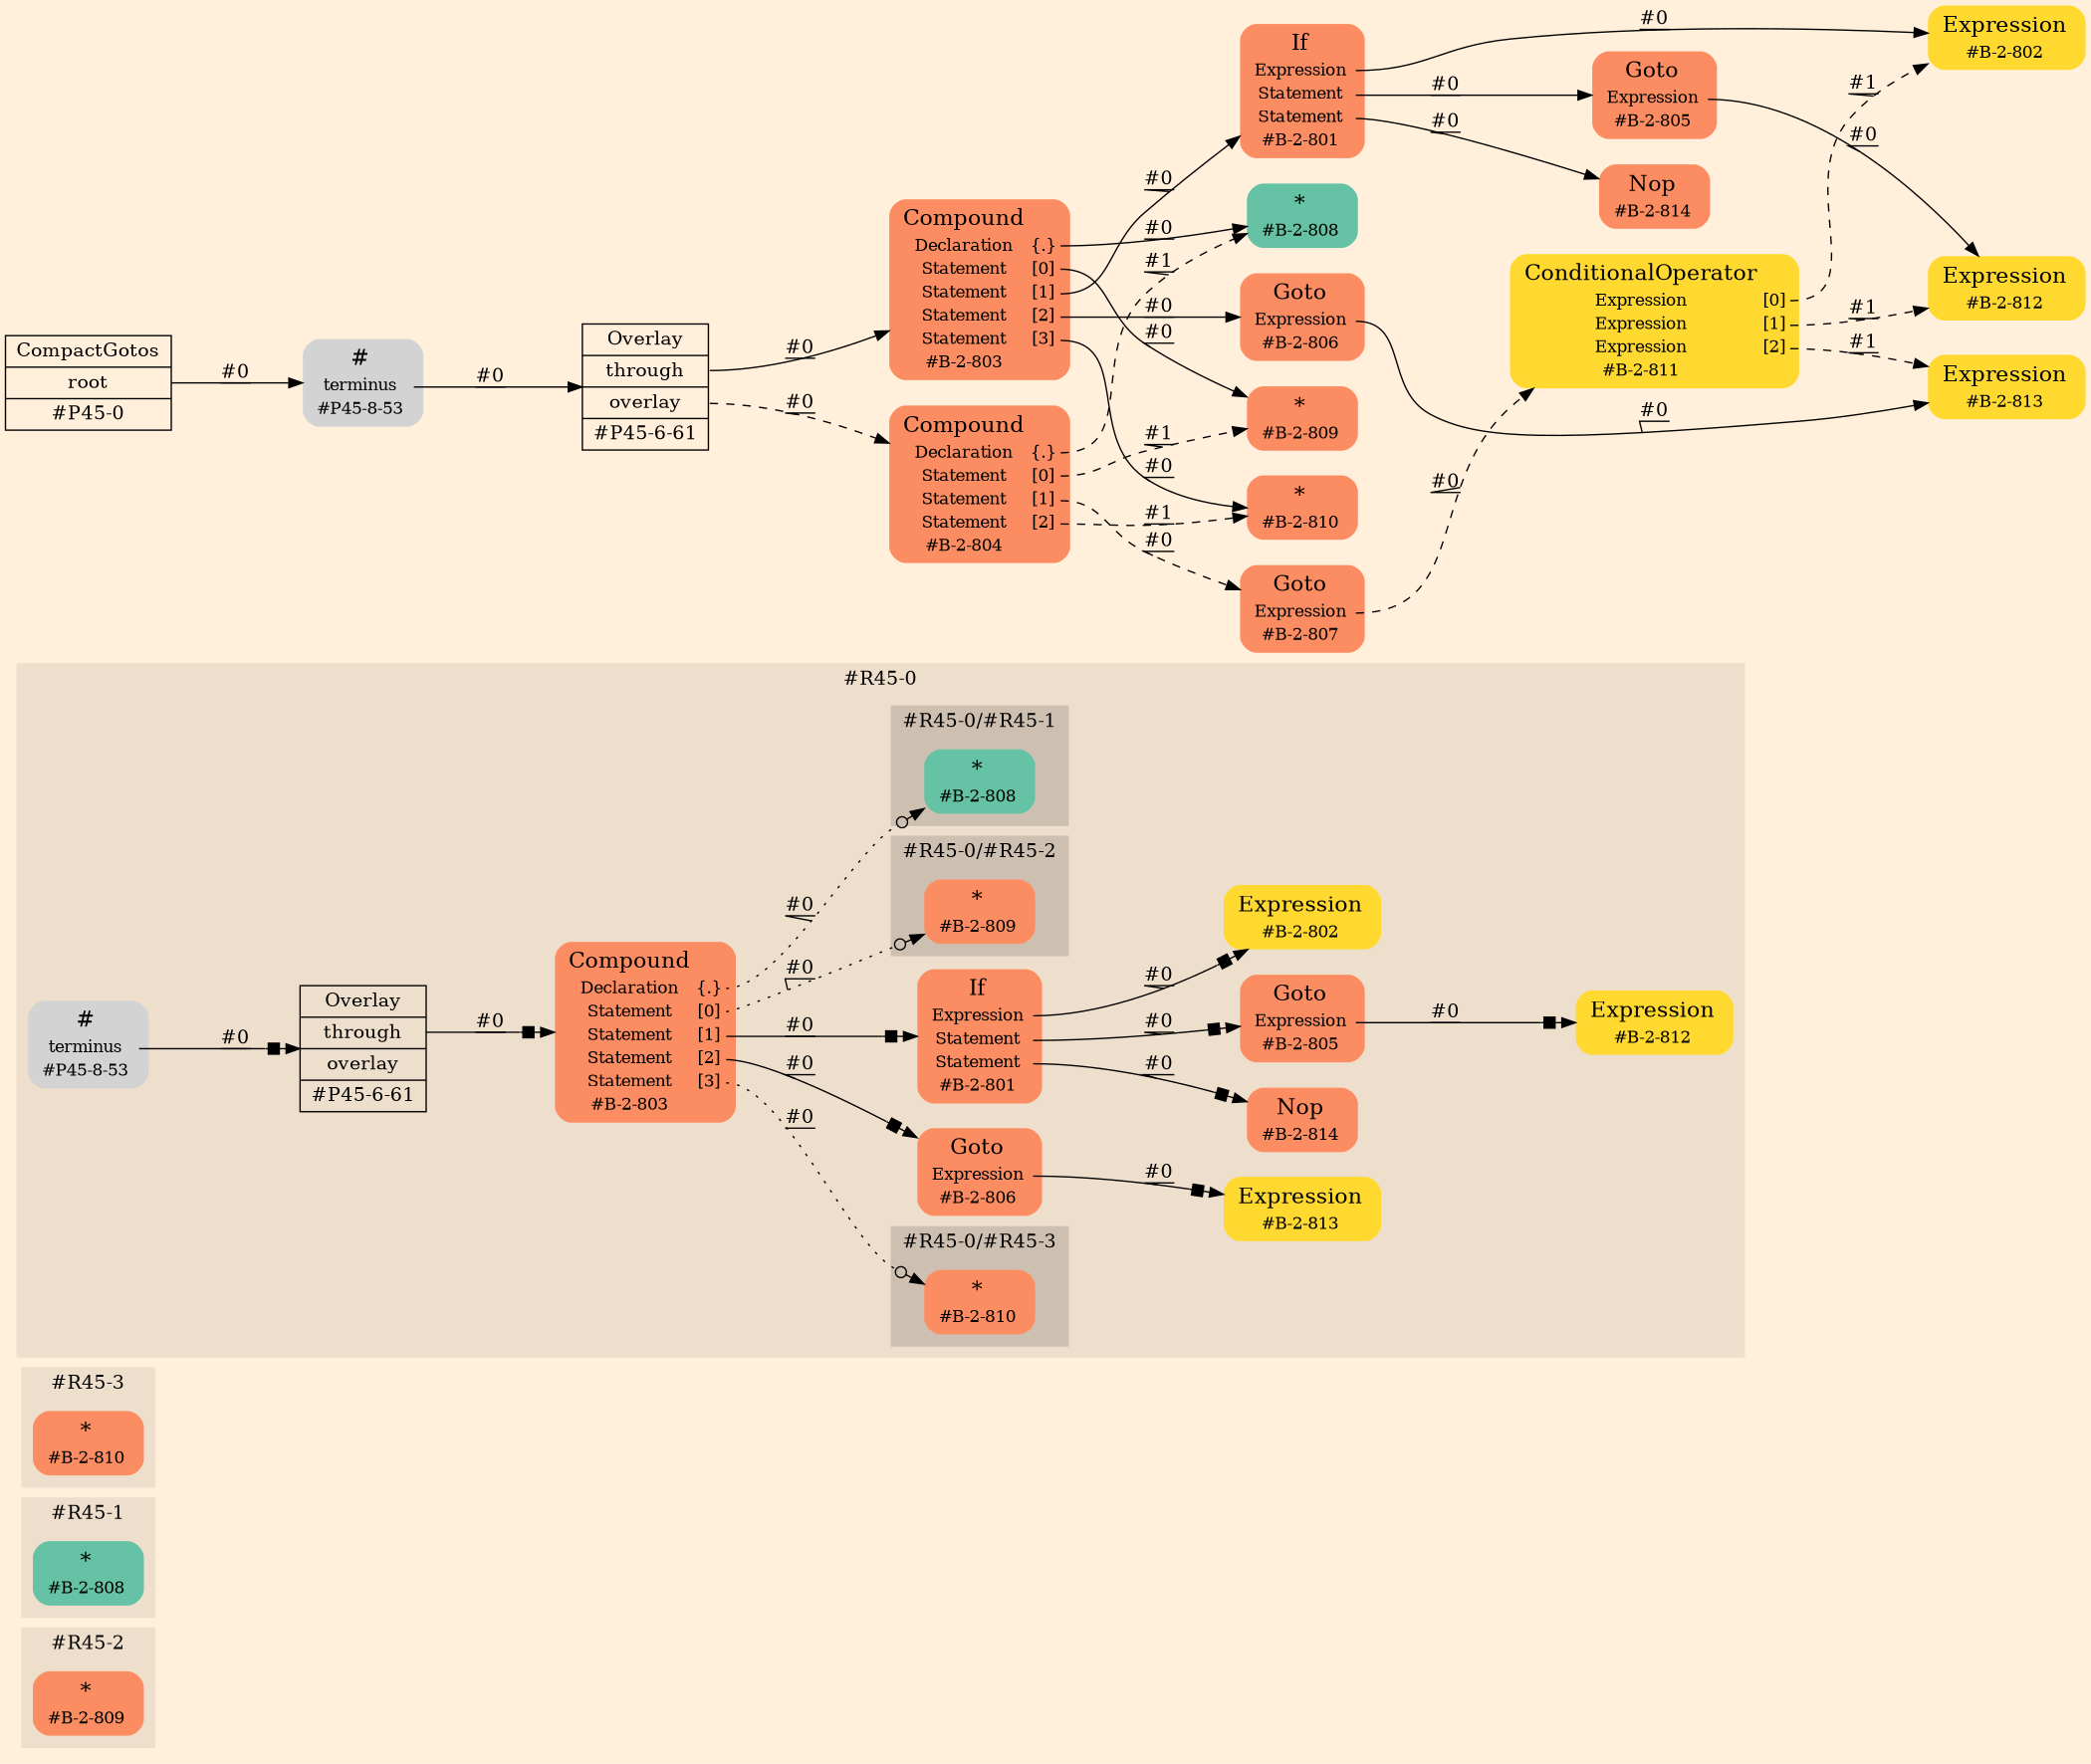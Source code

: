digraph Inferno {
graph [
    rankdir = "LR"
    ranksep = 1.0
    size = "14,20"
    bgcolor = antiquewhite1
    color = black
    fontcolor = black
];
node [
];

// -------------------- figure #R45-2 --------------------
subgraph "cluster#R45-2" {
    label = "#R45-2"
    style = "filled"
    color = antiquewhite2
    "#R45-2/#B-2-809" [
        shape = "plaintext"
        fillcolor = "/set28/2"
        label = <<TABLE BORDER="0" CELLBORDER="0" CELLSPACING="0">
         <TR><TD><FONT POINT-SIZE="16.0">*</FONT></TD><TD></TD></TR>
         <TR><TD>#B-2-809</TD><TD PORT="port0"></TD></TR>
        </TABLE>>
        style = "rounded,filled"
        fontsize = "12"
    ];
    
}


// -------------------- figure #R45-1 --------------------
subgraph "cluster#R45-1" {
    label = "#R45-1"
    style = "filled"
    color = antiquewhite2
    "#R45-1/#B-2-808" [
        shape = "plaintext"
        fillcolor = "/set28/1"
        label = <<TABLE BORDER="0" CELLBORDER="0" CELLSPACING="0">
         <TR><TD><FONT POINT-SIZE="16.0">*</FONT></TD><TD></TD></TR>
         <TR><TD>#B-2-808</TD><TD PORT="port0"></TD></TR>
        </TABLE>>
        style = "rounded,filled"
        fontsize = "12"
    ];
    
}


// -------------------- figure #R45-3 --------------------
subgraph "cluster#R45-3" {
    label = "#R45-3"
    style = "filled"
    color = antiquewhite2
    "#R45-3/#B-2-810" [
        shape = "plaintext"
        fillcolor = "/set28/2"
        label = <<TABLE BORDER="0" CELLBORDER="0" CELLSPACING="0">
         <TR><TD><FONT POINT-SIZE="16.0">*</FONT></TD><TD></TD></TR>
         <TR><TD>#B-2-810</TD><TD PORT="port0"></TD></TR>
        </TABLE>>
        style = "rounded,filled"
        fontsize = "12"
    ];
    
}


// -------------------- figure #R45-0 --------------------
subgraph "cluster#R45-0" {
    label = "#R45-0"
    style = "filled"
    color = antiquewhite2
    "#R45-0/#B-2-812" [
        shape = "plaintext"
        fillcolor = "/set28/6"
        label = <<TABLE BORDER="0" CELLBORDER="0" CELLSPACING="0">
         <TR><TD><FONT POINT-SIZE="16.0">Expression</FONT></TD><TD></TD></TR>
         <TR><TD>#B-2-812</TD><TD PORT="port0"></TD></TR>
        </TABLE>>
        style = "rounded,filled"
        fontsize = "12"
    ];
    
    "#R45-0/#P45-6-61" [
        shape = "record"
        fillcolor = antiquewhite2
        label = "<fixed> Overlay | <port0> through | <port1> overlay | <port2> #P45-6-61"
        style = "filled"
        fontsize = "14"
        color = black
        fontcolor = black
    ];
    
    "#R45-0/#B-2-805" [
        shape = "plaintext"
        fillcolor = "/set28/2"
        label = <<TABLE BORDER="0" CELLBORDER="0" CELLSPACING="0">
         <TR><TD><FONT POINT-SIZE="16.0">Goto</FONT></TD><TD></TD></TR>
         <TR><TD>Expression</TD><TD PORT="port0"></TD></TR>
         <TR><TD>#B-2-805</TD><TD PORT="port1"></TD></TR>
        </TABLE>>
        style = "rounded,filled"
        fontsize = "12"
    ];
    
    "#R45-0/#P45-8-53" [
        shape = "plaintext"
        label = <<TABLE BORDER="0" CELLBORDER="0" CELLSPACING="0">
         <TR><TD><FONT POINT-SIZE="16.0">#</FONT></TD><TD></TD></TR>
         <TR><TD>terminus</TD><TD PORT="port0"></TD></TR>
         <TR><TD>#P45-8-53</TD><TD PORT="port1"></TD></TR>
        </TABLE>>
        style = "rounded,filled"
        fontsize = "12"
    ];
    
    "#R45-0/#B-2-813" [
        shape = "plaintext"
        fillcolor = "/set28/6"
        label = <<TABLE BORDER="0" CELLBORDER="0" CELLSPACING="0">
         <TR><TD><FONT POINT-SIZE="16.0">Expression</FONT></TD><TD></TD></TR>
         <TR><TD>#B-2-813</TD><TD PORT="port0"></TD></TR>
        </TABLE>>
        style = "rounded,filled"
        fontsize = "12"
    ];
    
    "#R45-0/#B-2-803" [
        shape = "plaintext"
        fillcolor = "/set28/2"
        label = <<TABLE BORDER="0" CELLBORDER="0" CELLSPACING="0">
         <TR><TD><FONT POINT-SIZE="16.0">Compound</FONT></TD><TD></TD></TR>
         <TR><TD>Declaration</TD><TD PORT="port0">{.}</TD></TR>
         <TR><TD>Statement</TD><TD PORT="port1">[0]</TD></TR>
         <TR><TD>Statement</TD><TD PORT="port2">[1]</TD></TR>
         <TR><TD>Statement</TD><TD PORT="port3">[2]</TD></TR>
         <TR><TD>Statement</TD><TD PORT="port4">[3]</TD></TR>
         <TR><TD>#B-2-803</TD><TD PORT="port5"></TD></TR>
        </TABLE>>
        style = "rounded,filled"
        fontsize = "12"
    ];
    
    "#R45-0/#B-2-806" [
        shape = "plaintext"
        fillcolor = "/set28/2"
        label = <<TABLE BORDER="0" CELLBORDER="0" CELLSPACING="0">
         <TR><TD><FONT POINT-SIZE="16.0">Goto</FONT></TD><TD></TD></TR>
         <TR><TD>Expression</TD><TD PORT="port0"></TD></TR>
         <TR><TD>#B-2-806</TD><TD PORT="port1"></TD></TR>
        </TABLE>>
        style = "rounded,filled"
        fontsize = "12"
    ];
    
    "#R45-0/#B-2-801" [
        shape = "plaintext"
        fillcolor = "/set28/2"
        label = <<TABLE BORDER="0" CELLBORDER="0" CELLSPACING="0">
         <TR><TD><FONT POINT-SIZE="16.0">If</FONT></TD><TD></TD></TR>
         <TR><TD>Expression</TD><TD PORT="port0"></TD></TR>
         <TR><TD>Statement</TD><TD PORT="port1"></TD></TR>
         <TR><TD>Statement</TD><TD PORT="port2"></TD></TR>
         <TR><TD>#B-2-801</TD><TD PORT="port3"></TD></TR>
        </TABLE>>
        style = "rounded,filled"
        fontsize = "12"
    ];
    
    "#R45-0/#B-2-814" [
        shape = "plaintext"
        fillcolor = "/set28/2"
        label = <<TABLE BORDER="0" CELLBORDER="0" CELLSPACING="0">
         <TR><TD><FONT POINT-SIZE="16.0">Nop</FONT></TD><TD></TD></TR>
         <TR><TD>#B-2-814</TD><TD PORT="port0"></TD></TR>
        </TABLE>>
        style = "rounded,filled"
        fontsize = "12"
    ];
    
    "#R45-0/#B-2-802" [
        shape = "plaintext"
        fillcolor = "/set28/6"
        label = <<TABLE BORDER="0" CELLBORDER="0" CELLSPACING="0">
         <TR><TD><FONT POINT-SIZE="16.0">Expression</FONT></TD><TD></TD></TR>
         <TR><TD>#B-2-802</TD><TD PORT="port0"></TD></TR>
        </TABLE>>
        style = "rounded,filled"
        fontsize = "12"
    ];
    
    subgraph "cluster#R45-0/#R45-3" {
        label = "#R45-0/#R45-3"
        style = "filled"
        color = antiquewhite3
        "#R45-0/#0/#B-2-810" [
            shape = "plaintext"
            fillcolor = "/set28/2"
            label = <<TABLE BORDER="0" CELLBORDER="0" CELLSPACING="0">
             <TR><TD><FONT POINT-SIZE="16.0">*</FONT></TD><TD></TD></TR>
             <TR><TD>#B-2-810</TD><TD PORT="port0"></TD></TR>
            </TABLE>>
            style = "rounded,filled"
            fontsize = "12"
        ];
        
    }
    
    subgraph "cluster#R45-0/#R45-1" {
        label = "#R45-0/#R45-1"
        style = "filled"
        color = antiquewhite3
        "#R45-0/#0/#B-2-808" [
            shape = "plaintext"
            fillcolor = "/set28/1"
            label = <<TABLE BORDER="0" CELLBORDER="0" CELLSPACING="0">
             <TR><TD><FONT POINT-SIZE="16.0">*</FONT></TD><TD></TD></TR>
             <TR><TD>#B-2-808</TD><TD PORT="port0"></TD></TR>
            </TABLE>>
            style = "rounded,filled"
            fontsize = "12"
        ];
        
    }
    
    subgraph "cluster#R45-0/#R45-2" {
        label = "#R45-0/#R45-2"
        style = "filled"
        color = antiquewhite3
        "#R45-0/#0/#B-2-809" [
            shape = "plaintext"
            fillcolor = "/set28/2"
            label = <<TABLE BORDER="0" CELLBORDER="0" CELLSPACING="0">
             <TR><TD><FONT POINT-SIZE="16.0">*</FONT></TD><TD></TD></TR>
             <TR><TD>#B-2-809</TD><TD PORT="port0"></TD></TR>
            </TABLE>>
            style = "rounded,filled"
            fontsize = "12"
        ];
        
    }
    
}


// -------------------- transformation figure --------------------
"CR#P45-0" [
    shape = "record"
    fillcolor = antiquewhite1
    label = "<fixed> CompactGotos | <port0> root | <port1> #P45-0"
    style = "filled"
    fontsize = "14"
    color = black
    fontcolor = black
];

"#P45-8-53" [
    shape = "plaintext"
    label = <<TABLE BORDER="0" CELLBORDER="0" CELLSPACING="0">
     <TR><TD><FONT POINT-SIZE="16.0">#</FONT></TD><TD></TD></TR>
     <TR><TD>terminus</TD><TD PORT="port0"></TD></TR>
     <TR><TD>#P45-8-53</TD><TD PORT="port1"></TD></TR>
    </TABLE>>
    style = "rounded,filled"
    fontsize = "12"
];

"#P45-6-61" [
    shape = "record"
    fillcolor = antiquewhite1
    label = "<fixed> Overlay | <port0> through | <port1> overlay | <port2> #P45-6-61"
    style = "filled"
    fontsize = "14"
    color = black
    fontcolor = black
];

"#B-2-803" [
    shape = "plaintext"
    fillcolor = "/set28/2"
    label = <<TABLE BORDER="0" CELLBORDER="0" CELLSPACING="0">
     <TR><TD><FONT POINT-SIZE="16.0">Compound</FONT></TD><TD></TD></TR>
     <TR><TD>Declaration</TD><TD PORT="port0">{.}</TD></TR>
     <TR><TD>Statement</TD><TD PORT="port1">[0]</TD></TR>
     <TR><TD>Statement</TD><TD PORT="port2">[1]</TD></TR>
     <TR><TD>Statement</TD><TD PORT="port3">[2]</TD></TR>
     <TR><TD>Statement</TD><TD PORT="port4">[3]</TD></TR>
     <TR><TD>#B-2-803</TD><TD PORT="port5"></TD></TR>
    </TABLE>>
    style = "rounded,filled"
    fontsize = "12"
];

"#B-2-808" [
    shape = "plaintext"
    fillcolor = "/set28/1"
    label = <<TABLE BORDER="0" CELLBORDER="0" CELLSPACING="0">
     <TR><TD><FONT POINT-SIZE="16.0">*</FONT></TD><TD></TD></TR>
     <TR><TD>#B-2-808</TD><TD PORT="port0"></TD></TR>
    </TABLE>>
    style = "rounded,filled"
    fontsize = "12"
];

"#B-2-809" [
    shape = "plaintext"
    fillcolor = "/set28/2"
    label = <<TABLE BORDER="0" CELLBORDER="0" CELLSPACING="0">
     <TR><TD><FONT POINT-SIZE="16.0">*</FONT></TD><TD></TD></TR>
     <TR><TD>#B-2-809</TD><TD PORT="port0"></TD></TR>
    </TABLE>>
    style = "rounded,filled"
    fontsize = "12"
];

"#B-2-801" [
    shape = "plaintext"
    fillcolor = "/set28/2"
    label = <<TABLE BORDER="0" CELLBORDER="0" CELLSPACING="0">
     <TR><TD><FONT POINT-SIZE="16.0">If</FONT></TD><TD></TD></TR>
     <TR><TD>Expression</TD><TD PORT="port0"></TD></TR>
     <TR><TD>Statement</TD><TD PORT="port1"></TD></TR>
     <TR><TD>Statement</TD><TD PORT="port2"></TD></TR>
     <TR><TD>#B-2-801</TD><TD PORT="port3"></TD></TR>
    </TABLE>>
    style = "rounded,filled"
    fontsize = "12"
];

"#B-2-802" [
    shape = "plaintext"
    fillcolor = "/set28/6"
    label = <<TABLE BORDER="0" CELLBORDER="0" CELLSPACING="0">
     <TR><TD><FONT POINT-SIZE="16.0">Expression</FONT></TD><TD></TD></TR>
     <TR><TD>#B-2-802</TD><TD PORT="port0"></TD></TR>
    </TABLE>>
    style = "rounded,filled"
    fontsize = "12"
];

"#B-2-805" [
    shape = "plaintext"
    fillcolor = "/set28/2"
    label = <<TABLE BORDER="0" CELLBORDER="0" CELLSPACING="0">
     <TR><TD><FONT POINT-SIZE="16.0">Goto</FONT></TD><TD></TD></TR>
     <TR><TD>Expression</TD><TD PORT="port0"></TD></TR>
     <TR><TD>#B-2-805</TD><TD PORT="port1"></TD></TR>
    </TABLE>>
    style = "rounded,filled"
    fontsize = "12"
];

"#B-2-812" [
    shape = "plaintext"
    fillcolor = "/set28/6"
    label = <<TABLE BORDER="0" CELLBORDER="0" CELLSPACING="0">
     <TR><TD><FONT POINT-SIZE="16.0">Expression</FONT></TD><TD></TD></TR>
     <TR><TD>#B-2-812</TD><TD PORT="port0"></TD></TR>
    </TABLE>>
    style = "rounded,filled"
    fontsize = "12"
];

"#B-2-814" [
    shape = "plaintext"
    fillcolor = "/set28/2"
    label = <<TABLE BORDER="0" CELLBORDER="0" CELLSPACING="0">
     <TR><TD><FONT POINT-SIZE="16.0">Nop</FONT></TD><TD></TD></TR>
     <TR><TD>#B-2-814</TD><TD PORT="port0"></TD></TR>
    </TABLE>>
    style = "rounded,filled"
    fontsize = "12"
];

"#B-2-806" [
    shape = "plaintext"
    fillcolor = "/set28/2"
    label = <<TABLE BORDER="0" CELLBORDER="0" CELLSPACING="0">
     <TR><TD><FONT POINT-SIZE="16.0">Goto</FONT></TD><TD></TD></TR>
     <TR><TD>Expression</TD><TD PORT="port0"></TD></TR>
     <TR><TD>#B-2-806</TD><TD PORT="port1"></TD></TR>
    </TABLE>>
    style = "rounded,filled"
    fontsize = "12"
];

"#B-2-813" [
    shape = "plaintext"
    fillcolor = "/set28/6"
    label = <<TABLE BORDER="0" CELLBORDER="0" CELLSPACING="0">
     <TR><TD><FONT POINT-SIZE="16.0">Expression</FONT></TD><TD></TD></TR>
     <TR><TD>#B-2-813</TD><TD PORT="port0"></TD></TR>
    </TABLE>>
    style = "rounded,filled"
    fontsize = "12"
];

"#B-2-810" [
    shape = "plaintext"
    fillcolor = "/set28/2"
    label = <<TABLE BORDER="0" CELLBORDER="0" CELLSPACING="0">
     <TR><TD><FONT POINT-SIZE="16.0">*</FONT></TD><TD></TD></TR>
     <TR><TD>#B-2-810</TD><TD PORT="port0"></TD></TR>
    </TABLE>>
    style = "rounded,filled"
    fontsize = "12"
];

"#B-2-804" [
    shape = "plaintext"
    fillcolor = "/set28/2"
    label = <<TABLE BORDER="0" CELLBORDER="0" CELLSPACING="0">
     <TR><TD><FONT POINT-SIZE="16.0">Compound</FONT></TD><TD></TD></TR>
     <TR><TD>Declaration</TD><TD PORT="port0">{.}</TD></TR>
     <TR><TD>Statement</TD><TD PORT="port1">[0]</TD></TR>
     <TR><TD>Statement</TD><TD PORT="port2">[1]</TD></TR>
     <TR><TD>Statement</TD><TD PORT="port3">[2]</TD></TR>
     <TR><TD>#B-2-804</TD><TD PORT="port4"></TD></TR>
    </TABLE>>
    style = "rounded,filled"
    fontsize = "12"
];

"#B-2-807" [
    shape = "plaintext"
    fillcolor = "/set28/2"
    label = <<TABLE BORDER="0" CELLBORDER="0" CELLSPACING="0">
     <TR><TD><FONT POINT-SIZE="16.0">Goto</FONT></TD><TD></TD></TR>
     <TR><TD>Expression</TD><TD PORT="port0"></TD></TR>
     <TR><TD>#B-2-807</TD><TD PORT="port1"></TD></TR>
    </TABLE>>
    style = "rounded,filled"
    fontsize = "12"
];

"#B-2-811" [
    shape = "plaintext"
    fillcolor = "/set28/6"
    label = <<TABLE BORDER="0" CELLBORDER="0" CELLSPACING="0">
     <TR><TD><FONT POINT-SIZE="16.0">ConditionalOperator</FONT></TD><TD></TD></TR>
     <TR><TD>Expression</TD><TD PORT="port0">[0]</TD></TR>
     <TR><TD>Expression</TD><TD PORT="port1">[1]</TD></TR>
     <TR><TD>Expression</TD><TD PORT="port2">[2]</TD></TR>
     <TR><TD>#B-2-811</TD><TD PORT="port3"></TD></TR>
    </TABLE>>
    style = "rounded,filled"
    fontsize = "12"
];


// -------------------- links --------------------
// links for block CR#P45-0
"CR#P45-0":port0 -> "#P45-8-53" [
    style="solid"
    label = "#0"
    decorate = true
    color = black
    fontcolor = black
];

// links for block #P45-8-53
"#P45-8-53":port0 -> "#P45-6-61" [
    style="solid"
    label = "#0"
    decorate = true
    color = black
    fontcolor = black
];

// links for block #P45-6-61
"#P45-6-61":port0 -> "#B-2-803" [
    style="solid"
    label = "#0"
    decorate = true
    color = black
    fontcolor = black
];

"#P45-6-61":port1 -> "#B-2-804" [
    style="dashed"
    label = "#0"
    decorate = true
    color = black
    fontcolor = black
];

// links for block #B-2-803
"#B-2-803":port0 -> "#B-2-808" [
    style="solid"
    label = "#0"
    decorate = true
    color = black
    fontcolor = black
];

"#B-2-803":port1 -> "#B-2-809" [
    style="solid"
    label = "#0"
    decorate = true
    color = black
    fontcolor = black
];

"#B-2-803":port2 -> "#B-2-801" [
    style="solid"
    label = "#0"
    decorate = true
    color = black
    fontcolor = black
];

"#B-2-803":port3 -> "#B-2-806" [
    style="solid"
    label = "#0"
    decorate = true
    color = black
    fontcolor = black
];

"#B-2-803":port4 -> "#B-2-810" [
    style="solid"
    label = "#0"
    decorate = true
    color = black
    fontcolor = black
];

// links for block #B-2-808
// links for block #B-2-809
// links for block #B-2-801
"#B-2-801":port0 -> "#B-2-802" [
    style="solid"
    label = "#0"
    decorate = true
    color = black
    fontcolor = black
];

"#B-2-801":port1 -> "#B-2-805" [
    style="solid"
    label = "#0"
    decorate = true
    color = black
    fontcolor = black
];

"#B-2-801":port2 -> "#B-2-814" [
    style="solid"
    label = "#0"
    decorate = true
    color = black
    fontcolor = black
];

// links for block #B-2-802
// links for block #B-2-805
"#B-2-805":port0 -> "#B-2-812" [
    style="solid"
    label = "#0"
    decorate = true
    color = black
    fontcolor = black
];

// links for block #B-2-812
// links for block #B-2-814
// links for block #B-2-806
"#B-2-806":port0 -> "#B-2-813" [
    style="solid"
    label = "#0"
    decorate = true
    color = black
    fontcolor = black
];

// links for block #B-2-813
// links for block #B-2-810
// links for block #B-2-804
"#B-2-804":port0 -> "#B-2-808" [
    style="dashed"
    label = "#1"
    decorate = true
    color = black
    fontcolor = black
];

"#B-2-804":port1 -> "#B-2-809" [
    style="dashed"
    label = "#1"
    decorate = true
    color = black
    fontcolor = black
];

"#B-2-804":port2 -> "#B-2-807" [
    style="dashed"
    label = "#0"
    decorate = true
    color = black
    fontcolor = black
];

"#B-2-804":port3 -> "#B-2-810" [
    style="dashed"
    label = "#1"
    decorate = true
    color = black
    fontcolor = black
];

// links for block #B-2-807
"#B-2-807":port0 -> "#B-2-811" [
    style="dashed"
    label = "#0"
    decorate = true
    color = black
    fontcolor = black
];

// links for block #B-2-811
"#B-2-811":port0 -> "#B-2-802" [
    style="dashed"
    label = "#1"
    decorate = true
    color = black
    fontcolor = black
];

"#B-2-811":port1 -> "#B-2-812" [
    style="dashed"
    label = "#1"
    decorate = true
    color = black
    fontcolor = black
];

"#B-2-811":port2 -> "#B-2-813" [
    style="dashed"
    label = "#1"
    decorate = true
    color = black
    fontcolor = black
];

// links for block #R45-0/#B-2-812
// links for block #R45-0/#P45-6-61
"#R45-0/#P45-6-61":port0 -> "#R45-0/#B-2-803" [
    style="solid"
    arrowhead="normalnonebox"
    label = "#0"
    decorate = true
    color = black
    fontcolor = black
];

// links for block #R45-0/#B-2-805
"#R45-0/#B-2-805":port0 -> "#R45-0/#B-2-812" [
    style="solid"
    arrowhead="normalnonebox"
    label = "#0"
    decorate = true
    color = black
    fontcolor = black
];

// links for block #R45-0/#P45-8-53
"#R45-0/#P45-8-53":port0 -> "#R45-0/#P45-6-61" [
    style="solid"
    arrowhead="normalnonebox"
    label = "#0"
    decorate = true
    color = black
    fontcolor = black
];

// links for block #R45-0/#B-2-813
// links for block #R45-0/#B-2-803
"#R45-0/#B-2-803":port0 -> "#R45-0/#0/#B-2-808" [
    style="dotted"
    arrowhead="normalnoneodot"
    label = "#0"
    decorate = true
    color = black
    fontcolor = black
];

"#R45-0/#B-2-803":port1 -> "#R45-0/#0/#B-2-809" [
    style="dotted"
    arrowhead="normalnoneodot"
    label = "#0"
    decorate = true
    color = black
    fontcolor = black
];

"#R45-0/#B-2-803":port2 -> "#R45-0/#B-2-801" [
    style="solid"
    arrowhead="normalnonebox"
    label = "#0"
    decorate = true
    color = black
    fontcolor = black
];

"#R45-0/#B-2-803":port3 -> "#R45-0/#B-2-806" [
    style="solid"
    arrowhead="normalnonebox"
    label = "#0"
    decorate = true
    color = black
    fontcolor = black
];

"#R45-0/#B-2-803":port4 -> "#R45-0/#0/#B-2-810" [
    style="dotted"
    arrowhead="normalnoneodot"
    label = "#0"
    decorate = true
    color = black
    fontcolor = black
];

// links for block #R45-0/#B-2-806
"#R45-0/#B-2-806":port0 -> "#R45-0/#B-2-813" [
    style="solid"
    arrowhead="normalnonebox"
    label = "#0"
    decorate = true
    color = black
    fontcolor = black
];

// links for block #R45-0/#B-2-801
"#R45-0/#B-2-801":port0 -> "#R45-0/#B-2-802" [
    style="solid"
    arrowhead="normalnonebox"
    label = "#0"
    decorate = true
    color = black
    fontcolor = black
];

"#R45-0/#B-2-801":port1 -> "#R45-0/#B-2-805" [
    style="solid"
    arrowhead="normalnonebox"
    label = "#0"
    decorate = true
    color = black
    fontcolor = black
];

"#R45-0/#B-2-801":port2 -> "#R45-0/#B-2-814" [
    style="solid"
    arrowhead="normalnonebox"
    label = "#0"
    decorate = true
    color = black
    fontcolor = black
];

// links for block #R45-0/#B-2-814
// links for block #R45-0/#B-2-802
// links for block #R45-0/#0/#B-2-810
// links for block #R45-0/#0/#B-2-808
// links for block #R45-0/#0/#B-2-809
// links for block #R45-3/#B-2-810
// links for block #R45-1/#B-2-808
// links for block #R45-2/#B-2-809
}
